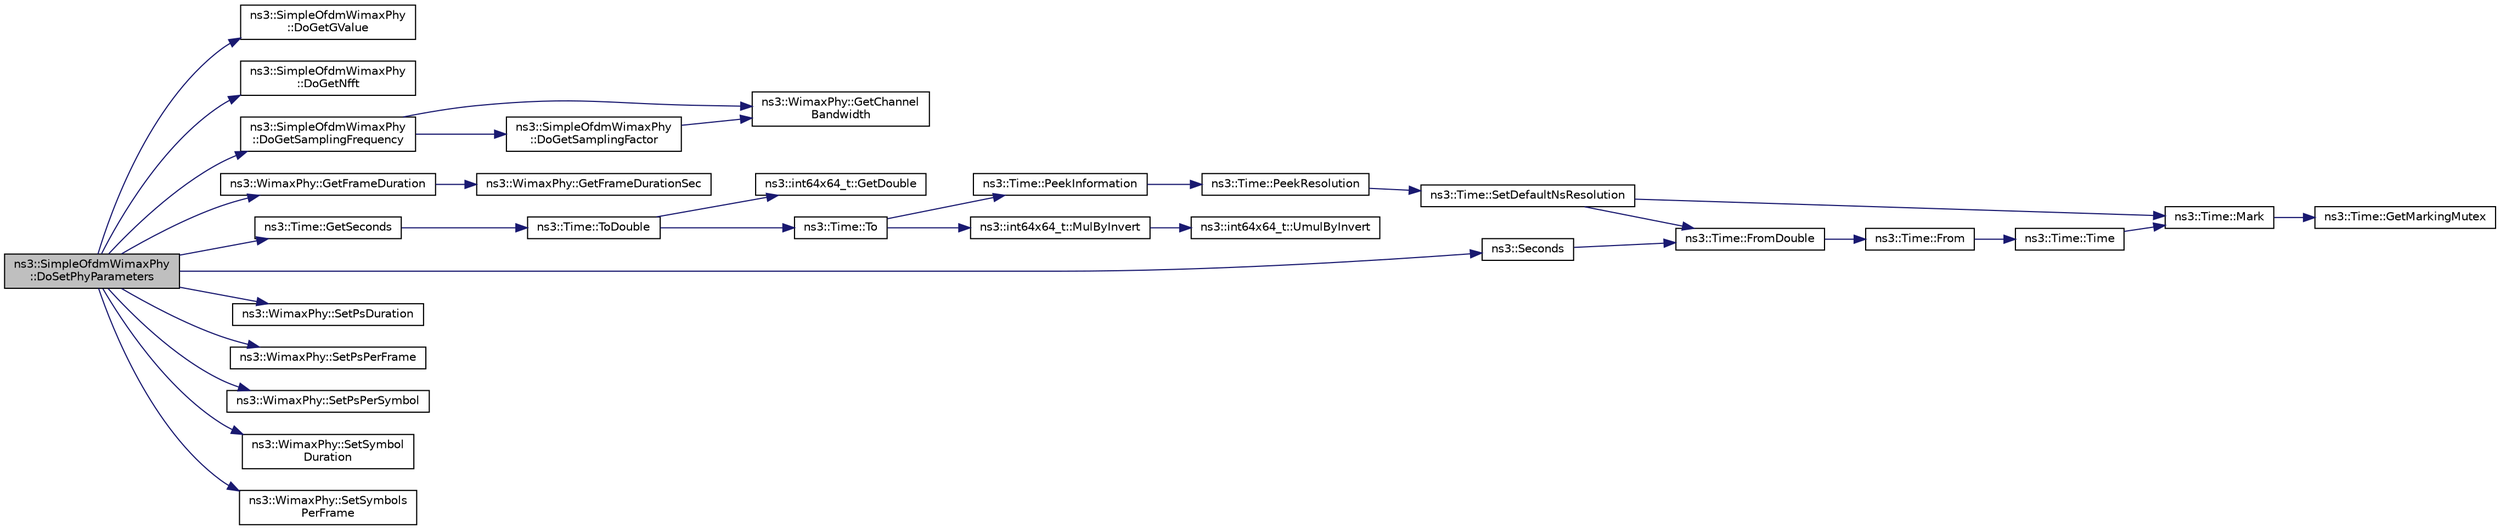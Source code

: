 digraph "ns3::SimpleOfdmWimaxPhy::DoSetPhyParameters"
{
 // LATEX_PDF_SIZE
  edge [fontname="Helvetica",fontsize="10",labelfontname="Helvetica",labelfontsize="10"];
  node [fontname="Helvetica",fontsize="10",shape=record];
  rankdir="LR";
  Node1 [label="ns3::SimpleOfdmWimaxPhy\l::DoSetPhyParameters",height=0.2,width=0.4,color="black", fillcolor="grey75", style="filled", fontcolor="black",tooltip="Set Phy parameters."];
  Node1 -> Node2 [color="midnightblue",fontsize="10",style="solid",fontname="Helvetica"];
  Node2 [label="ns3::SimpleOfdmWimaxPhy\l::DoGetGValue",height=0.2,width=0.4,color="black", fillcolor="white", style="filled",URL="$classns3_1_1_simple_ofdm_wimax_phy.html#a50c7ce08142e7fef8740c085c874a042",tooltip="Get G value."];
  Node1 -> Node3 [color="midnightblue",fontsize="10",style="solid",fontname="Helvetica"];
  Node3 [label="ns3::SimpleOfdmWimaxPhy\l::DoGetNfft",height=0.2,width=0.4,color="black", fillcolor="white", style="filled",URL="$classns3_1_1_simple_ofdm_wimax_phy.html#a6b8ea7e19ebe33c92b3e3c5ccd39bc9e",tooltip="Get NFFT."];
  Node1 -> Node4 [color="midnightblue",fontsize="10",style="solid",fontname="Helvetica"];
  Node4 [label="ns3::SimpleOfdmWimaxPhy\l::DoGetSamplingFrequency",height=0.2,width=0.4,color="black", fillcolor="white", style="filled",URL="$classns3_1_1_simple_ofdm_wimax_phy.html#a9dc5292efddf0668088b7babc21b47d0",tooltip="Get sampling frequency."];
  Node4 -> Node5 [color="midnightblue",fontsize="10",style="solid",fontname="Helvetica"];
  Node5 [label="ns3::SimpleOfdmWimaxPhy\l::DoGetSamplingFactor",height=0.2,width=0.4,color="black", fillcolor="white", style="filled",URL="$classns3_1_1_simple_ofdm_wimax_phy.html#a128ec4aa074c311c3fbfaa6d8aae8003",tooltip="Get sampling factor."];
  Node5 -> Node6 [color="midnightblue",fontsize="10",style="solid",fontname="Helvetica"];
  Node6 [label="ns3::WimaxPhy::GetChannel\lBandwidth",height=0.2,width=0.4,color="black", fillcolor="white", style="filled",URL="$classns3_1_1_wimax_phy.html#a985bb85c2d9f62abf9657d9fce41a18e",tooltip="Get the channel bandwidth."];
  Node4 -> Node6 [color="midnightblue",fontsize="10",style="solid",fontname="Helvetica"];
  Node1 -> Node7 [color="midnightblue",fontsize="10",style="solid",fontname="Helvetica"];
  Node7 [label="ns3::WimaxPhy::GetFrameDuration",height=0.2,width=0.4,color="black", fillcolor="white", style="filled",URL="$classns3_1_1_wimax_phy.html#a6cf6a0d88530556d2ebac8435ed8f9f9",tooltip="Get the frame duration."];
  Node7 -> Node8 [color="midnightblue",fontsize="10",style="solid",fontname="Helvetica"];
  Node8 [label="ns3::WimaxPhy::GetFrameDurationSec",height=0.2,width=0.4,color="black", fillcolor="white", style="filled",URL="$classns3_1_1_wimax_phy.html#a3ec03f9d3366d12738c75b0004b8b854",tooltip="Get the frame duration This method is redundant with GetFrameDuration ()"];
  Node1 -> Node9 [color="midnightblue",fontsize="10",style="solid",fontname="Helvetica"];
  Node9 [label="ns3::Time::GetSeconds",height=0.2,width=0.4,color="black", fillcolor="white", style="filled",URL="$classns3_1_1_time.html#a27cb7c22324e0447740929b024dbeb66",tooltip="Get an approximation of the time stored in this instance in the indicated unit."];
  Node9 -> Node10 [color="midnightblue",fontsize="10",style="solid",fontname="Helvetica"];
  Node10 [label="ns3::Time::ToDouble",height=0.2,width=0.4,color="black", fillcolor="white", style="filled",URL="$classns3_1_1_time.html#a1f1f3acb86e4ed17643ef4a9ed1564fe",tooltip="Get the Time value expressed in a particular unit."];
  Node10 -> Node11 [color="midnightblue",fontsize="10",style="solid",fontname="Helvetica"];
  Node11 [label="ns3::int64x64_t::GetDouble",height=0.2,width=0.4,color="black", fillcolor="white", style="filled",URL="$classns3_1_1int64x64__t.html#ad4fd5a21e426f206aca10112cf5f4948",tooltip="Get this value as a double."];
  Node10 -> Node12 [color="midnightblue",fontsize="10",style="solid",fontname="Helvetica"];
  Node12 [label="ns3::Time::To",height=0.2,width=0.4,color="black", fillcolor="white", style="filled",URL="$classns3_1_1_time.html#a0d851a1d99e3bc29625cc91cbf15e039",tooltip="Get the Time value expressed in a particular unit."];
  Node12 -> Node13 [color="midnightblue",fontsize="10",style="solid",fontname="Helvetica"];
  Node13 [label="ns3::int64x64_t::MulByInvert",height=0.2,width=0.4,color="black", fillcolor="white", style="filled",URL="$classns3_1_1int64x64__t.html#a57c020ccad8624bebf8f1ab8f6bb1e6e",tooltip="Multiply this value by a Q0.128 value, presumably representing an inverse, completing a division oper..."];
  Node13 -> Node14 [color="midnightblue",fontsize="10",style="solid",fontname="Helvetica"];
  Node14 [label="ns3::int64x64_t::UmulByInvert",height=0.2,width=0.4,color="black", fillcolor="white", style="filled",URL="$classns3_1_1int64x64__t.html#a6dfa79f7e54b1abb53c80724a73276af",tooltip="Unsigned multiplication of Q64.64 and Q0.128 values."];
  Node12 -> Node15 [color="midnightblue",fontsize="10",style="solid",fontname="Helvetica"];
  Node15 [label="ns3::Time::PeekInformation",height=0.2,width=0.4,color="black", fillcolor="white", style="filled",URL="$classns3_1_1_time.html#a0b023c55c20582aa7c1781aacf128034",tooltip="Get the Information record for timeUnit for the current Resolution."];
  Node15 -> Node16 [color="midnightblue",fontsize="10",style="solid",fontname="Helvetica"];
  Node16 [label="ns3::Time::PeekResolution",height=0.2,width=0.4,color="black", fillcolor="white", style="filled",URL="$classns3_1_1_time.html#a963e53522278fcbdf1ab9f7adbd0f5d6",tooltip="Get the current Resolution."];
  Node16 -> Node17 [color="midnightblue",fontsize="10",style="solid",fontname="Helvetica"];
  Node17 [label="ns3::Time::SetDefaultNsResolution",height=0.2,width=0.4,color="black", fillcolor="white", style="filled",URL="$classns3_1_1_time.html#a6a872e62f71dfa817fef2c549473d980",tooltip="Set the default resolution."];
  Node17 -> Node18 [color="midnightblue",fontsize="10",style="solid",fontname="Helvetica"];
  Node18 [label="ns3::Time::FromDouble",height=0.2,width=0.4,color="black", fillcolor="white", style="filled",URL="$classns3_1_1_time.html#a60e845f4a74e62495b86356afe604cb4",tooltip="Create a Time equal to value in unit unit."];
  Node18 -> Node19 [color="midnightblue",fontsize="10",style="solid",fontname="Helvetica"];
  Node19 [label="ns3::Time::From",height=0.2,width=0.4,color="black", fillcolor="white", style="filled",URL="$classns3_1_1_time.html#a34e4acc13d0e08cc8cb9cd3b838b9baf",tooltip="Create a Time in the current unit."];
  Node19 -> Node20 [color="midnightblue",fontsize="10",style="solid",fontname="Helvetica"];
  Node20 [label="ns3::Time::Time",height=0.2,width=0.4,color="black", fillcolor="white", style="filled",URL="$classns3_1_1_time.html#a8a39dc1b8cbbd7fe6d940e492d1b925e",tooltip="Default constructor, with value 0."];
  Node20 -> Node21 [color="midnightblue",fontsize="10",style="solid",fontname="Helvetica"];
  Node21 [label="ns3::Time::Mark",height=0.2,width=0.4,color="black", fillcolor="white", style="filled",URL="$classns3_1_1_time.html#aa7eef2a1119c1c4855d99f1e83d44c54",tooltip="Record a Time instance with the MarkedTimes."];
  Node21 -> Node22 [color="midnightblue",fontsize="10",style="solid",fontname="Helvetica"];
  Node22 [label="ns3::Time::GetMarkingMutex",height=0.2,width=0.4,color="black", fillcolor="white", style="filled",URL="$classns3_1_1_time.html#addd8e672203391b3ae98ee475ce05272",tooltip=" "];
  Node17 -> Node21 [color="midnightblue",fontsize="10",style="solid",fontname="Helvetica"];
  Node1 -> Node23 [color="midnightblue",fontsize="10",style="solid",fontname="Helvetica"];
  Node23 [label="ns3::Seconds",height=0.2,width=0.4,color="black", fillcolor="white", style="filled",URL="$group__timecivil.html#ga33c34b816f8ff6628e33d5c8e9713b9e",tooltip="Construct a Time in the indicated unit."];
  Node23 -> Node18 [color="midnightblue",fontsize="10",style="solid",fontname="Helvetica"];
  Node1 -> Node24 [color="midnightblue",fontsize="10",style="solid",fontname="Helvetica"];
  Node24 [label="ns3::WimaxPhy::SetPsDuration",height=0.2,width=0.4,color="black", fillcolor="white", style="filled",URL="$classns3_1_1_wimax_phy.html#ab1103778368ee99aaa33d7b9e8e8d348",tooltip="set the physical slot duration"];
  Node1 -> Node25 [color="midnightblue",fontsize="10",style="solid",fontname="Helvetica"];
  Node25 [label="ns3::WimaxPhy::SetPsPerFrame",height=0.2,width=0.4,color="black", fillcolor="white", style="filled",URL="$classns3_1_1_wimax_phy.html#a9cb0c394645ada1b5088cf50bed7d481",tooltip="set the number of physical slots per frame"];
  Node1 -> Node26 [color="midnightblue",fontsize="10",style="solid",fontname="Helvetica"];
  Node26 [label="ns3::WimaxPhy::SetPsPerSymbol",height=0.2,width=0.4,color="black", fillcolor="white", style="filled",URL="$classns3_1_1_wimax_phy.html#ae1146cc81e9ee394e5ca24a2b98dc731",tooltip="set the number of physical slots per symbol"];
  Node1 -> Node27 [color="midnightblue",fontsize="10",style="solid",fontname="Helvetica"];
  Node27 [label="ns3::WimaxPhy::SetSymbol\lDuration",height=0.2,width=0.4,color="black", fillcolor="white", style="filled",URL="$classns3_1_1_wimax_phy.html#a0f5d383f628aba44ed30d1cc2d9bb02f",tooltip="set the OFDM symbol duration"];
  Node1 -> Node28 [color="midnightblue",fontsize="10",style="solid",fontname="Helvetica"];
  Node28 [label="ns3::WimaxPhy::SetSymbols\lPerFrame",height=0.2,width=0.4,color="black", fillcolor="white", style="filled",URL="$classns3_1_1_wimax_phy.html#a6a87ab2655e031f93c22c68d7a2f6337",tooltip="set the number of symbols per frame"];
}
